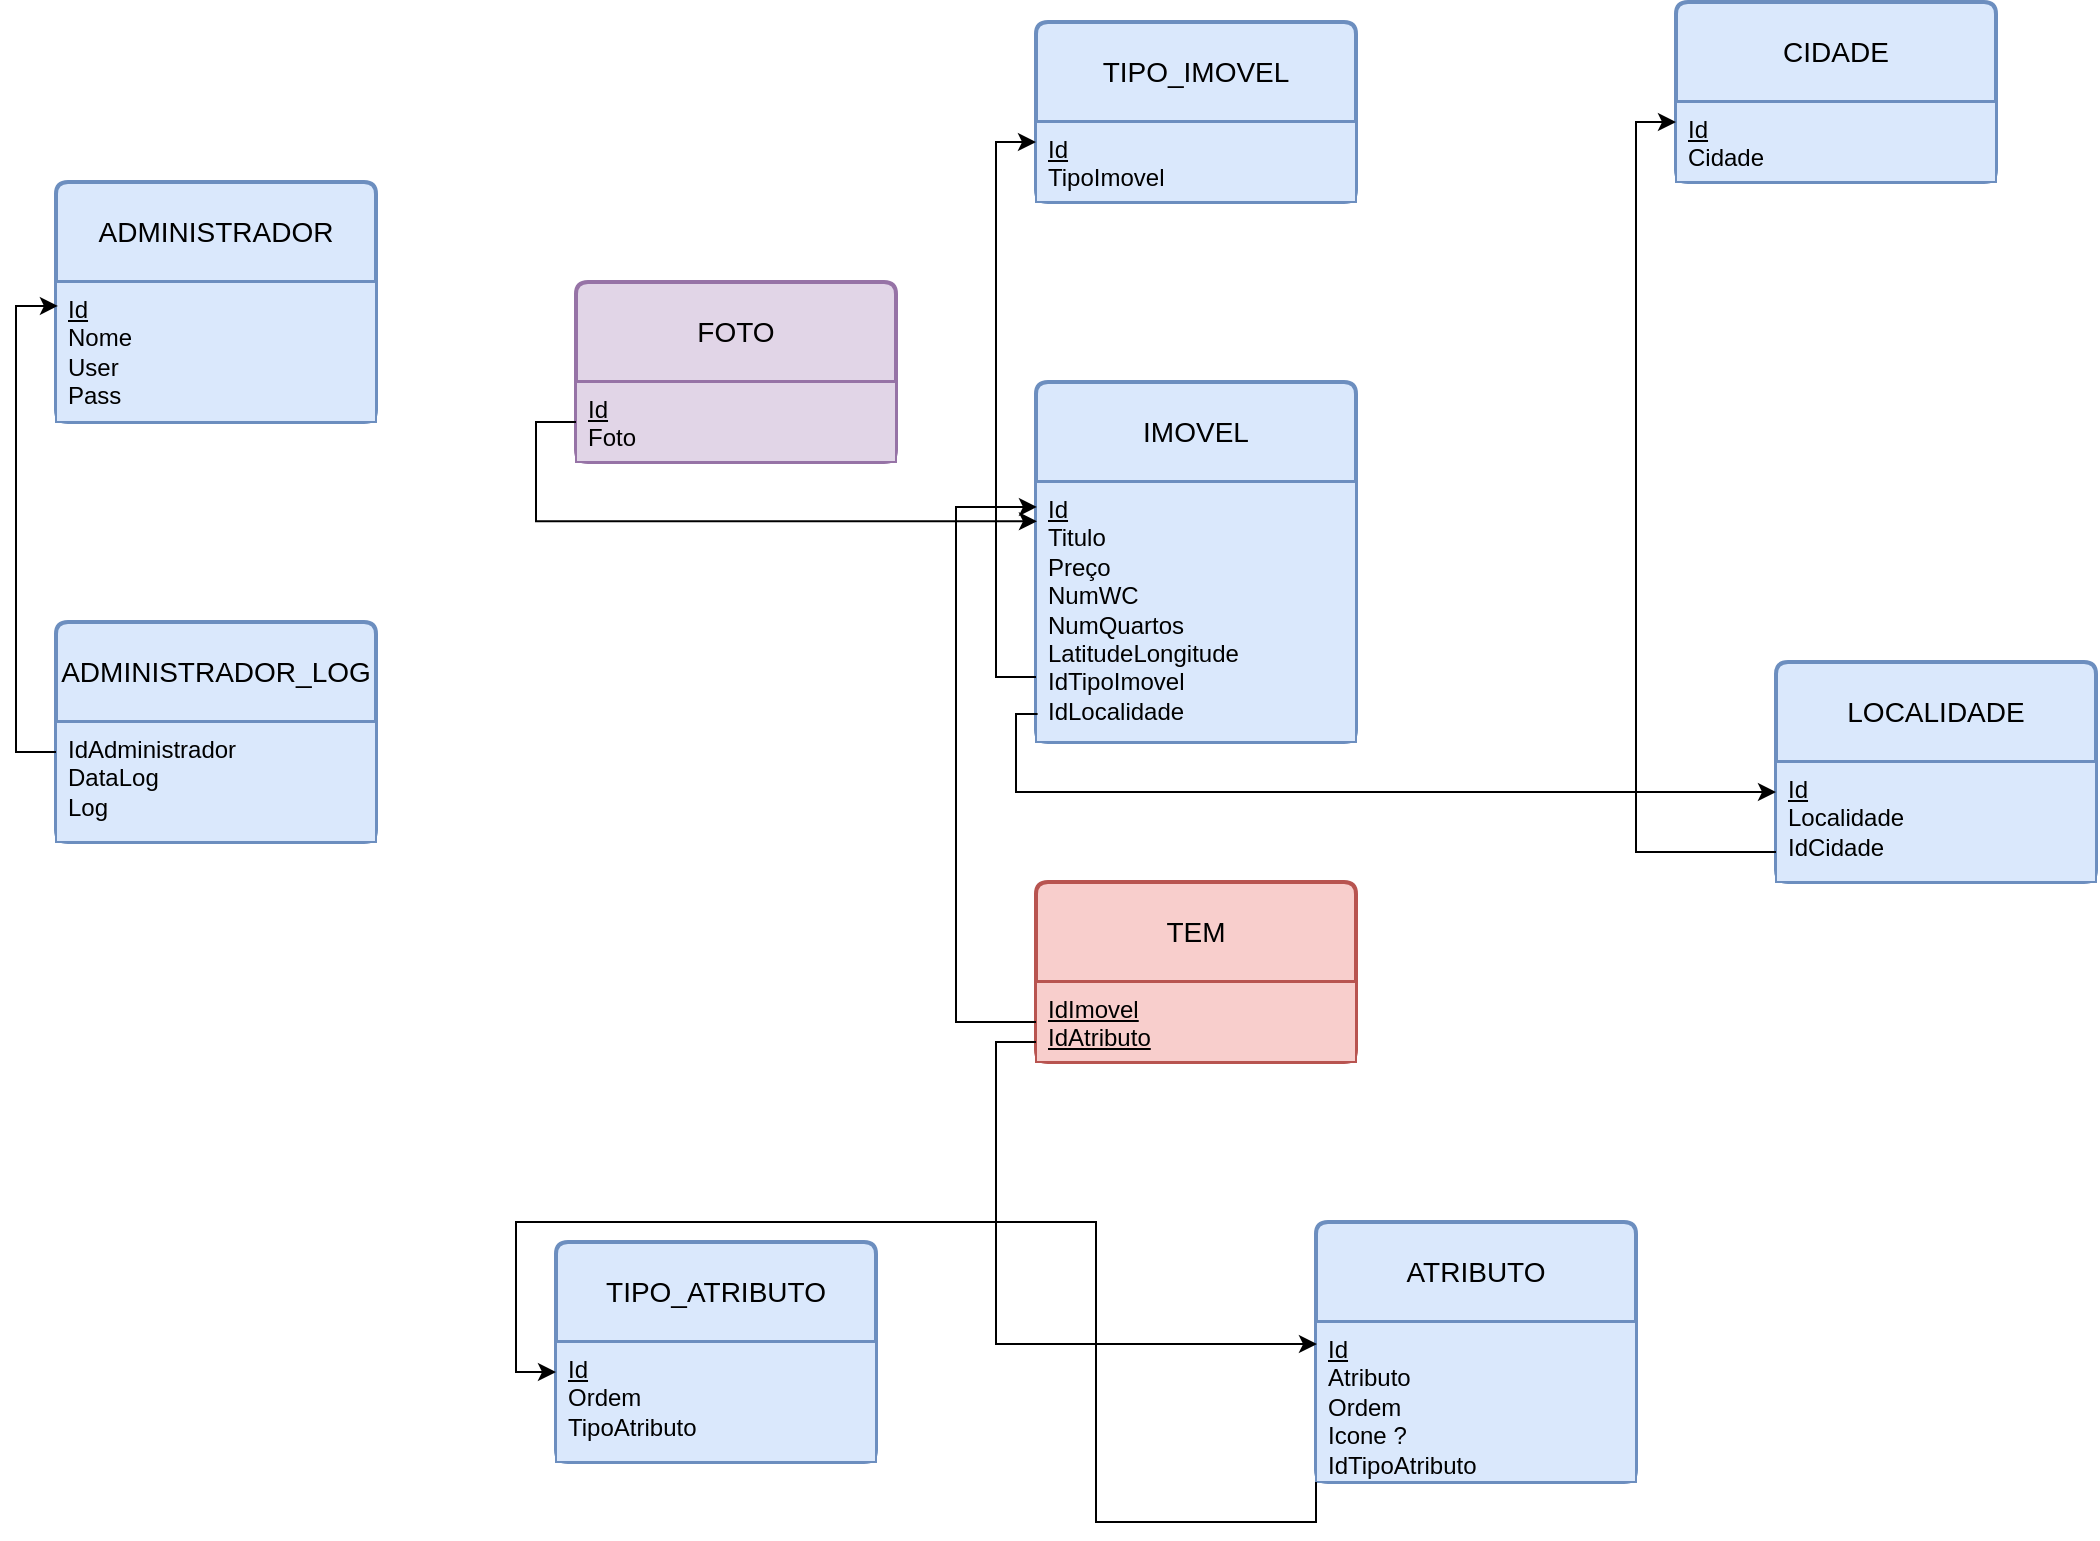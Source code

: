 <mxfile version="28.2.7">
  <diagram name="Página-1" id="8bRNhRTH2jLvq1Tch3Zt">
    <mxGraphModel dx="2222" dy="888" grid="1" gridSize="10" guides="1" tooltips="1" connect="1" arrows="1" fold="1" page="1" pageScale="1" pageWidth="827" pageHeight="1169" math="0" shadow="0">
      <root>
        <mxCell id="0" />
        <mxCell id="1" parent="0" />
        <mxCell id="9jalgnRsGFIglaP575ed-2" value="ADMINISTRADOR" style="swimlane;childLayout=stackLayout;horizontal=1;startSize=50;horizontalStack=0;rounded=1;fontSize=14;fontStyle=0;strokeWidth=2;resizeParent=0;resizeLast=1;shadow=0;dashed=0;align=center;arcSize=4;whiteSpace=wrap;html=1;fillColor=#dae8fc;strokeColor=#6c8ebf;" vertex="1" parent="1">
          <mxGeometry x="-40" y="340" width="160" height="120" as="geometry" />
        </mxCell>
        <mxCell id="9jalgnRsGFIglaP575ed-3" value="&lt;u&gt;Id&lt;/u&gt;&lt;div&gt;Nome&lt;/div&gt;&lt;div&gt;User&lt;/div&gt;&lt;div&gt;Pass&lt;/div&gt;" style="align=left;strokeColor=#6c8ebf;fillColor=#dae8fc;spacingLeft=4;spacingRight=4;fontSize=12;verticalAlign=top;resizable=0;rotatable=0;part=1;html=1;whiteSpace=wrap;" vertex="1" parent="9jalgnRsGFIglaP575ed-2">
          <mxGeometry y="50" width="160" height="70" as="geometry" />
        </mxCell>
        <mxCell id="9jalgnRsGFIglaP575ed-4" value="ADMINISTRADOR_LOG" style="swimlane;childLayout=stackLayout;horizontal=1;startSize=50;horizontalStack=0;rounded=1;fontSize=14;fontStyle=0;strokeWidth=2;resizeParent=0;resizeLast=1;shadow=0;dashed=0;align=center;arcSize=4;whiteSpace=wrap;html=1;fillColor=#dae8fc;strokeColor=#6c8ebf;" vertex="1" parent="1">
          <mxGeometry x="-40" y="560" width="160" height="110" as="geometry" />
        </mxCell>
        <mxCell id="9jalgnRsGFIglaP575ed-5" value="IdAdministrador&lt;div&gt;DataLog&lt;/div&gt;&lt;div&gt;Log&lt;/div&gt;" style="align=left;strokeColor=#6c8ebf;fillColor=#dae8fc;spacingLeft=4;spacingRight=4;fontSize=12;verticalAlign=top;resizable=0;rotatable=0;part=1;html=1;whiteSpace=wrap;" vertex="1" parent="9jalgnRsGFIglaP575ed-4">
          <mxGeometry y="50" width="160" height="60" as="geometry" />
        </mxCell>
        <mxCell id="9jalgnRsGFIglaP575ed-6" value="TIPO_ATRIBUTO" style="swimlane;childLayout=stackLayout;horizontal=1;startSize=50;horizontalStack=0;rounded=1;fontSize=14;fontStyle=0;strokeWidth=2;resizeParent=0;resizeLast=1;shadow=0;dashed=0;align=center;arcSize=4;whiteSpace=wrap;html=1;fillColor=#dae8fc;strokeColor=#6c8ebf;" vertex="1" parent="1">
          <mxGeometry x="210" y="870" width="160" height="110" as="geometry" />
        </mxCell>
        <mxCell id="9jalgnRsGFIglaP575ed-7" value="&lt;u&gt;Id&lt;/u&gt;&lt;br&gt;&lt;div&gt;Ordem&lt;/div&gt;&lt;div&gt;TipoAtributo&lt;/div&gt;" style="align=left;strokeColor=#6c8ebf;fillColor=#dae8fc;spacingLeft=4;spacingRight=4;fontSize=12;verticalAlign=top;resizable=0;rotatable=0;part=1;html=1;whiteSpace=wrap;" vertex="1" parent="9jalgnRsGFIglaP575ed-6">
          <mxGeometry y="50" width="160" height="60" as="geometry" />
        </mxCell>
        <mxCell id="9jalgnRsGFIglaP575ed-8" value="ATRIBUTO" style="swimlane;childLayout=stackLayout;horizontal=1;startSize=50;horizontalStack=0;rounded=1;fontSize=14;fontStyle=0;strokeWidth=2;resizeParent=0;resizeLast=1;shadow=0;dashed=0;align=center;arcSize=4;whiteSpace=wrap;html=1;fillColor=#dae8fc;strokeColor=#6c8ebf;" vertex="1" parent="1">
          <mxGeometry x="590" y="860" width="160" height="130" as="geometry" />
        </mxCell>
        <mxCell id="9jalgnRsGFIglaP575ed-9" value="&lt;u&gt;Id&lt;/u&gt;&lt;div&gt;Atributo&lt;/div&gt;&lt;div&gt;Ordem&lt;/div&gt;&lt;div&gt;Icone ?&lt;/div&gt;&lt;div&gt;IdTipoAtributo&lt;/div&gt;" style="align=left;strokeColor=#6c8ebf;fillColor=#dae8fc;spacingLeft=4;spacingRight=4;fontSize=12;verticalAlign=top;resizable=0;rotatable=0;part=1;html=1;whiteSpace=wrap;" vertex="1" parent="9jalgnRsGFIglaP575ed-8">
          <mxGeometry y="50" width="160" height="80" as="geometry" />
        </mxCell>
        <mxCell id="9jalgnRsGFIglaP575ed-10" value="IMOVEL" style="swimlane;childLayout=stackLayout;horizontal=1;startSize=50;horizontalStack=0;rounded=1;fontSize=14;fontStyle=0;strokeWidth=2;resizeParent=0;resizeLast=1;shadow=0;dashed=0;align=center;arcSize=4;whiteSpace=wrap;html=1;fillColor=#dae8fc;strokeColor=#6c8ebf;" vertex="1" parent="1">
          <mxGeometry x="450" y="440" width="160" height="180" as="geometry" />
        </mxCell>
        <mxCell id="9jalgnRsGFIglaP575ed-11" value="&lt;u&gt;Id&lt;/u&gt;&lt;div&gt;Titulo&lt;/div&gt;&lt;div&gt;Preço&lt;/div&gt;&lt;div&gt;NumWC&lt;/div&gt;&lt;div&gt;NumQuartos&lt;/div&gt;&lt;div&gt;LatitudeLongitude&lt;/div&gt;&lt;div&gt;IdTipoImovel&lt;/div&gt;&lt;div&gt;IdLocalidade&lt;/div&gt;" style="align=left;strokeColor=#6c8ebf;fillColor=#dae8fc;spacingLeft=4;spacingRight=4;fontSize=12;verticalAlign=top;resizable=0;rotatable=0;part=1;html=1;whiteSpace=wrap;" vertex="1" parent="9jalgnRsGFIglaP575ed-10">
          <mxGeometry y="50" width="160" height="130" as="geometry" />
        </mxCell>
        <mxCell id="9jalgnRsGFIglaP575ed-12" style="edgeStyle=orthogonalEdgeStyle;rounded=0;orthogonalLoop=1;jettySize=auto;html=1;exitX=0.5;exitY=1;exitDx=0;exitDy=0;fillColor=#dae8fc;strokeColor=#6c8ebf;" edge="1" parent="9jalgnRsGFIglaP575ed-10" source="9jalgnRsGFIglaP575ed-11" target="9jalgnRsGFIglaP575ed-11">
          <mxGeometry relative="1" as="geometry" />
        </mxCell>
        <mxCell id="9jalgnRsGFIglaP575ed-13" value="FOTO" style="swimlane;childLayout=stackLayout;horizontal=1;startSize=50;horizontalStack=0;rounded=1;fontSize=14;fontStyle=0;strokeWidth=2;resizeParent=0;resizeLast=1;shadow=0;dashed=0;align=center;arcSize=4;whiteSpace=wrap;html=1;fillColor=#e1d5e7;strokeColor=#9673a6;" vertex="1" parent="1">
          <mxGeometry x="220" y="390" width="160" height="90" as="geometry" />
        </mxCell>
        <mxCell id="9jalgnRsGFIglaP575ed-14" value="&lt;u&gt;Id&lt;/u&gt;&lt;div&gt;Foto&lt;/div&gt;" style="align=left;strokeColor=#9673a6;fillColor=#e1d5e7;spacingLeft=4;spacingRight=4;fontSize=12;verticalAlign=top;resizable=0;rotatable=0;part=1;html=1;whiteSpace=wrap;" vertex="1" parent="9jalgnRsGFIglaP575ed-13">
          <mxGeometry y="50" width="160" height="40" as="geometry" />
        </mxCell>
        <mxCell id="9jalgnRsGFIglaP575ed-16" value="TIPO_IMOVEL" style="swimlane;childLayout=stackLayout;horizontal=1;startSize=50;horizontalStack=0;rounded=1;fontSize=14;fontStyle=0;strokeWidth=2;resizeParent=0;resizeLast=1;shadow=0;dashed=0;align=center;arcSize=4;whiteSpace=wrap;html=1;fillColor=#dae8fc;strokeColor=#6c8ebf;" vertex="1" parent="1">
          <mxGeometry x="450" y="260" width="160" height="90" as="geometry" />
        </mxCell>
        <mxCell id="9jalgnRsGFIglaP575ed-17" value="&lt;u&gt;Id&lt;/u&gt;&lt;div&gt;TipoImovel&lt;/div&gt;" style="align=left;strokeColor=#6c8ebf;fillColor=#dae8fc;spacingLeft=4;spacingRight=4;fontSize=12;verticalAlign=top;resizable=0;rotatable=0;part=1;html=1;whiteSpace=wrap;" vertex="1" parent="9jalgnRsGFIglaP575ed-16">
          <mxGeometry y="50" width="160" height="40" as="geometry" />
        </mxCell>
        <mxCell id="9jalgnRsGFIglaP575ed-18" value="CIDADE" style="swimlane;childLayout=stackLayout;horizontal=1;startSize=50;horizontalStack=0;rounded=1;fontSize=14;fontStyle=0;strokeWidth=2;resizeParent=0;resizeLast=1;shadow=0;dashed=0;align=center;arcSize=4;whiteSpace=wrap;html=1;fillColor=#dae8fc;strokeColor=#6c8ebf;" vertex="1" parent="1">
          <mxGeometry x="770" y="250" width="160" height="90" as="geometry" />
        </mxCell>
        <mxCell id="9jalgnRsGFIglaP575ed-19" value="&lt;u&gt;Id&lt;/u&gt;&lt;div&gt;Cidade&lt;/div&gt;" style="align=left;strokeColor=#6c8ebf;fillColor=#dae8fc;spacingLeft=4;spacingRight=4;fontSize=12;verticalAlign=top;resizable=0;rotatable=0;part=1;html=1;whiteSpace=wrap;" vertex="1" parent="9jalgnRsGFIglaP575ed-18">
          <mxGeometry y="50" width="160" height="40" as="geometry" />
        </mxCell>
        <mxCell id="9jalgnRsGFIglaP575ed-20" value="LOCALIDADE" style="swimlane;childLayout=stackLayout;horizontal=1;startSize=50;horizontalStack=0;rounded=1;fontSize=14;fontStyle=0;strokeWidth=2;resizeParent=0;resizeLast=1;shadow=0;dashed=0;align=center;arcSize=4;whiteSpace=wrap;html=1;fillColor=#dae8fc;strokeColor=#6c8ebf;" vertex="1" parent="1">
          <mxGeometry x="820" y="580" width="160" height="110" as="geometry" />
        </mxCell>
        <mxCell id="9jalgnRsGFIglaP575ed-21" value="&lt;u&gt;Id&lt;/u&gt;&lt;div&gt;Localidade&lt;/div&gt;&lt;div&gt;IdCidade&lt;/div&gt;" style="align=left;strokeColor=#6c8ebf;fillColor=#dae8fc;spacingLeft=4;spacingRight=4;fontSize=12;verticalAlign=top;resizable=0;rotatable=0;part=1;html=1;whiteSpace=wrap;" vertex="1" parent="9jalgnRsGFIglaP575ed-20">
          <mxGeometry y="50" width="160" height="60" as="geometry" />
        </mxCell>
        <mxCell id="9jalgnRsGFIglaP575ed-22" style="edgeStyle=orthogonalEdgeStyle;rounded=0;orthogonalLoop=1;jettySize=auto;html=1;exitX=0;exitY=0.25;exitDx=0;exitDy=0;entryX=0.006;entryY=0.171;entryDx=0;entryDy=0;entryPerimeter=0;" edge="1" parent="1" source="9jalgnRsGFIglaP575ed-5" target="9jalgnRsGFIglaP575ed-3">
          <mxGeometry relative="1" as="geometry" />
        </mxCell>
        <mxCell id="9jalgnRsGFIglaP575ed-23" style="edgeStyle=orthogonalEdgeStyle;rounded=0;orthogonalLoop=1;jettySize=auto;html=1;exitX=0;exitY=0.75;exitDx=0;exitDy=0;entryX=0;entryY=0.25;entryDx=0;entryDy=0;" edge="1" parent="1" source="9jalgnRsGFIglaP575ed-21" target="9jalgnRsGFIglaP575ed-19">
          <mxGeometry relative="1" as="geometry">
            <Array as="points">
              <mxPoint x="750" y="675" />
              <mxPoint x="750" y="310" />
            </Array>
          </mxGeometry>
        </mxCell>
        <mxCell id="9jalgnRsGFIglaP575ed-25" style="edgeStyle=orthogonalEdgeStyle;rounded=0;orthogonalLoop=1;jettySize=auto;html=1;exitX=0;exitY=0.75;exitDx=0;exitDy=0;entryX=0;entryY=0.25;entryDx=0;entryDy=0;" edge="1" parent="1" source="9jalgnRsGFIglaP575ed-11" target="9jalgnRsGFIglaP575ed-17">
          <mxGeometry relative="1" as="geometry" />
        </mxCell>
        <mxCell id="9jalgnRsGFIglaP575ed-27" style="edgeStyle=orthogonalEdgeStyle;rounded=0;orthogonalLoop=1;jettySize=auto;html=1;exitX=0;exitY=0.5;exitDx=0;exitDy=0;entryX=0.003;entryY=0.151;entryDx=0;entryDy=0;entryPerimeter=0;" edge="1" parent="1" source="9jalgnRsGFIglaP575ed-14" target="9jalgnRsGFIglaP575ed-11">
          <mxGeometry relative="1" as="geometry" />
        </mxCell>
        <mxCell id="9jalgnRsGFIglaP575ed-28" style="edgeStyle=orthogonalEdgeStyle;rounded=0;orthogonalLoop=1;jettySize=auto;html=1;exitX=0;exitY=1;exitDx=0;exitDy=0;entryX=0;entryY=0.25;entryDx=0;entryDy=0;" edge="1" parent="1" source="9jalgnRsGFIglaP575ed-9" target="9jalgnRsGFIglaP575ed-7">
          <mxGeometry relative="1" as="geometry">
            <Array as="points">
              <mxPoint x="590" y="1010" />
              <mxPoint x="480" y="1010" />
              <mxPoint x="480" y="860" />
              <mxPoint x="190" y="860" />
              <mxPoint x="190" y="935" />
            </Array>
          </mxGeometry>
        </mxCell>
        <mxCell id="9jalgnRsGFIglaP575ed-29" value="TEM" style="swimlane;childLayout=stackLayout;horizontal=1;startSize=50;horizontalStack=0;rounded=1;fontSize=14;fontStyle=0;strokeWidth=2;resizeParent=0;resizeLast=1;shadow=0;dashed=0;align=center;arcSize=4;whiteSpace=wrap;html=1;fillColor=#f8cecc;strokeColor=#b85450;" vertex="1" parent="1">
          <mxGeometry x="450" y="690" width="160" height="90" as="geometry" />
        </mxCell>
        <mxCell id="9jalgnRsGFIglaP575ed-30" value="&lt;u&gt;IdImovel&lt;/u&gt;&lt;div&gt;&lt;u&gt;IdAtributo&lt;/u&gt;&lt;/div&gt;" style="align=left;strokeColor=#b85450;fillColor=#f8cecc;spacingLeft=4;spacingRight=4;fontSize=12;verticalAlign=top;resizable=0;rotatable=0;part=1;html=1;whiteSpace=wrap;" vertex="1" parent="9jalgnRsGFIglaP575ed-29">
          <mxGeometry y="50" width="160" height="40" as="geometry" />
        </mxCell>
        <mxCell id="9jalgnRsGFIglaP575ed-31" style="edgeStyle=orthogonalEdgeStyle;rounded=0;orthogonalLoop=1;jettySize=auto;html=1;exitX=0;exitY=0.5;exitDx=0;exitDy=0;entryX=0.003;entryY=0.096;entryDx=0;entryDy=0;entryPerimeter=0;" edge="1" parent="1" source="9jalgnRsGFIglaP575ed-30" target="9jalgnRsGFIglaP575ed-11">
          <mxGeometry relative="1" as="geometry">
            <Array as="points">
              <mxPoint x="410" y="760" />
              <mxPoint x="410" y="503" />
            </Array>
          </mxGeometry>
        </mxCell>
        <mxCell id="9jalgnRsGFIglaP575ed-32" style="edgeStyle=orthogonalEdgeStyle;rounded=0;orthogonalLoop=1;jettySize=auto;html=1;exitX=0;exitY=0.75;exitDx=0;exitDy=0;entryX=0.003;entryY=0.138;entryDx=0;entryDy=0;entryPerimeter=0;" edge="1" parent="1" source="9jalgnRsGFIglaP575ed-30" target="9jalgnRsGFIglaP575ed-9">
          <mxGeometry relative="1" as="geometry" />
        </mxCell>
        <mxCell id="9jalgnRsGFIglaP575ed-35" value="" style="endArrow=classic;html=1;rounded=0;exitX=0.005;exitY=0.892;exitDx=0;exitDy=0;exitPerimeter=0;edgeStyle=orthogonalEdgeStyle;entryX=0;entryY=0.25;entryDx=0;entryDy=0;" edge="1" parent="1" source="9jalgnRsGFIglaP575ed-11" target="9jalgnRsGFIglaP575ed-21">
          <mxGeometry width="50" height="50" relative="1" as="geometry">
            <mxPoint x="640" y="670" as="sourcePoint" />
            <mxPoint x="420" y="650" as="targetPoint" />
          </mxGeometry>
        </mxCell>
      </root>
    </mxGraphModel>
  </diagram>
</mxfile>
